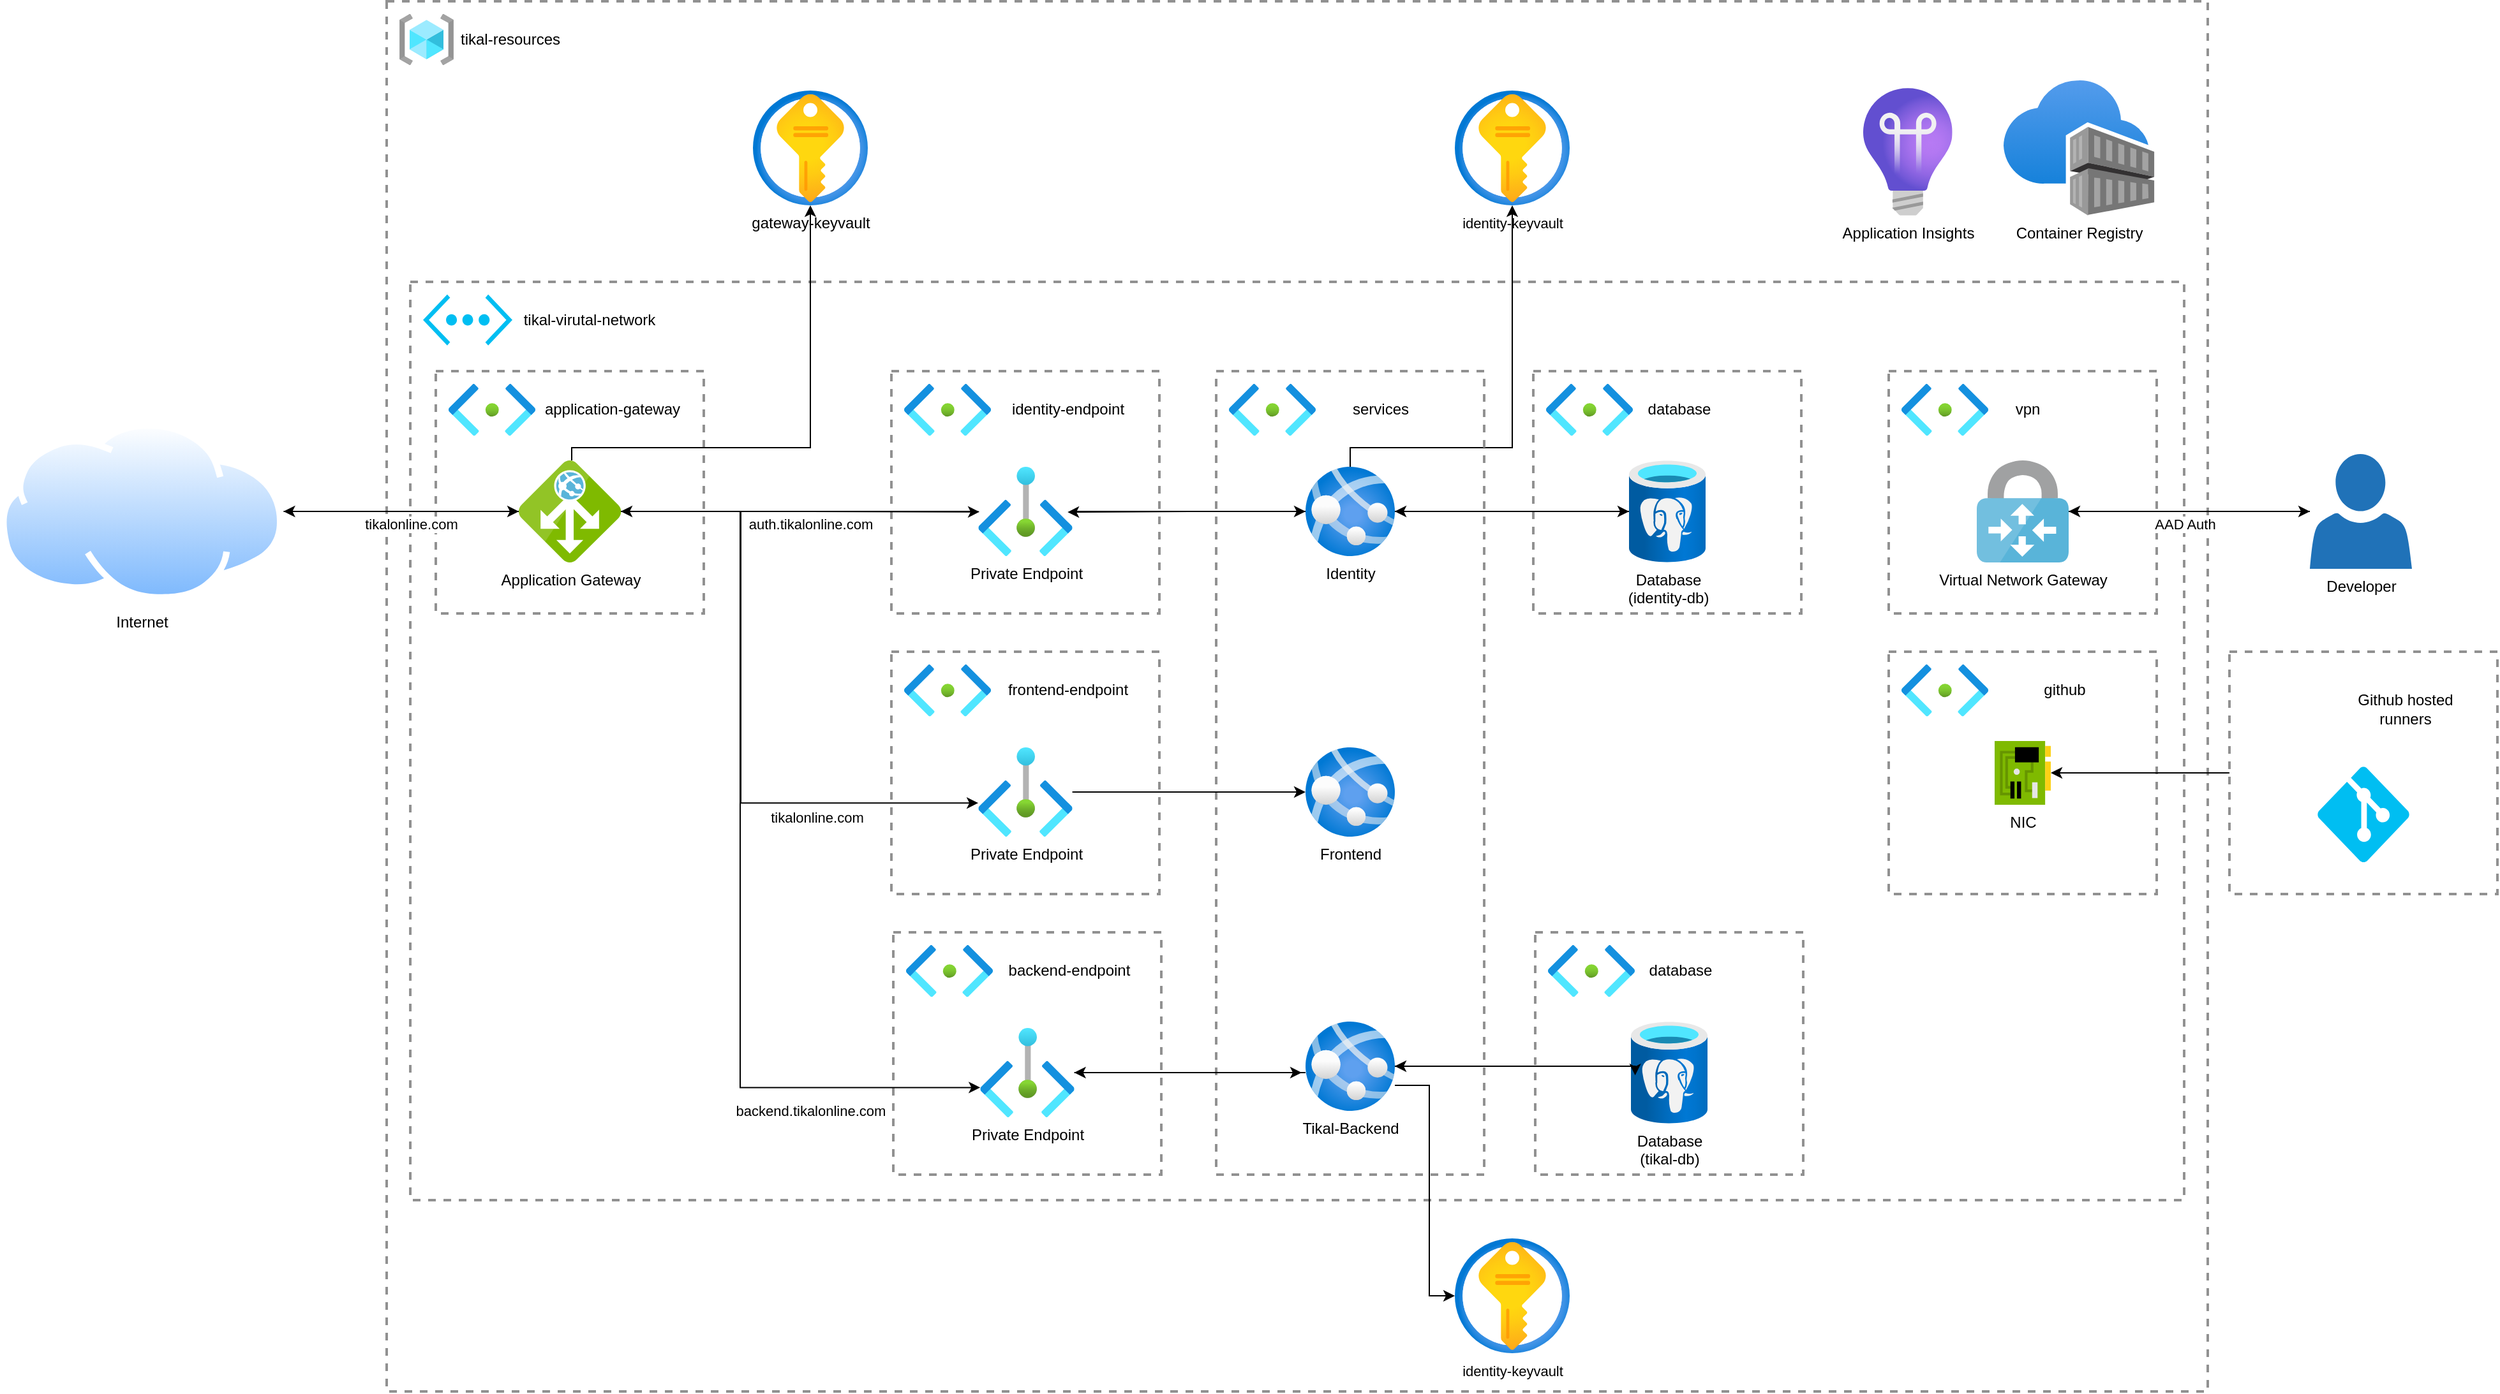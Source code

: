 <mxfile version="28.2.5">
  <diagram id="vuMTW8YQfYrDOJvJzxi7" name="Page-1">
    <mxGraphModel dx="3549" dy="2402" grid="1" gridSize="10" guides="1" tooltips="1" connect="1" arrows="1" fold="1" page="1" pageScale="1" pageWidth="827" pageHeight="1169" math="0" shadow="0">
      <root>
        <mxCell id="0" />
        <mxCell id="1" parent="0" />
        <mxCell id="km7Ys9WgueS3rmO2dscL-8" value="" style="fontStyle=0;verticalAlign=top;align=center;spacingTop=-2;fillColor=none;rounded=0;whiteSpace=wrap;html=1;strokeColor=#919191;strokeWidth=2;dashed=1;container=1;collapsible=0;expand=0;recursiveResize=0;" parent="1" vertex="1">
          <mxGeometry x="-827" y="-110" width="1427" height="1090" as="geometry" />
        </mxCell>
        <mxCell id="km7Ys9WgueS3rmO2dscL-14" value="" style="fontStyle=0;verticalAlign=top;align=center;spacingTop=-2;fillColor=none;rounded=0;whiteSpace=wrap;html=1;strokeColor=#919191;strokeWidth=2;dashed=1;container=1;collapsible=0;expand=0;recursiveResize=0;" parent="km7Ys9WgueS3rmO2dscL-8" vertex="1">
          <mxGeometry x="18.5" y="220" width="1390" height="720" as="geometry" />
        </mxCell>
        <mxCell id="km7Ys9WgueS3rmO2dscL-20" value="tikal-virutal-network" style="text;html=1;align=center;verticalAlign=middle;whiteSpace=wrap;rounded=0;" parent="km7Ys9WgueS3rmO2dscL-14" vertex="1">
          <mxGeometry x="80" y="14.91" width="120" height="30" as="geometry" />
        </mxCell>
        <mxCell id="km7Ys9WgueS3rmO2dscL-22" value="" style="fontStyle=0;verticalAlign=top;align=center;spacingTop=-2;fillColor=none;rounded=0;whiteSpace=wrap;html=1;strokeColor=#919191;strokeWidth=2;dashed=1;container=1;collapsible=0;expand=0;recursiveResize=0;" parent="km7Ys9WgueS3rmO2dscL-14" vertex="1">
          <mxGeometry x="20" y="70" width="210" height="190" as="geometry" />
        </mxCell>
        <mxCell id="km7Ys9WgueS3rmO2dscL-18" value="" style="image;aspect=fixed;html=1;points=[];align=center;fontSize=12;image=img/lib/azure2/networking/Subnet.svg;" parent="km7Ys9WgueS3rmO2dscL-22" vertex="1">
          <mxGeometry x="10" y="10" width="68" height="40.72" as="geometry" />
        </mxCell>
        <mxCell id="km7Ys9WgueS3rmO2dscL-23" value="application-gateway" style="text;html=1;align=center;verticalAlign=middle;whiteSpace=wrap;rounded=0;" parent="km7Ys9WgueS3rmO2dscL-22" vertex="1">
          <mxGeometry x="78" y="15.36" width="120" height="30" as="geometry" />
        </mxCell>
        <mxCell id="km7Ys9WgueS3rmO2dscL-24" value="Application Gateway" style="image;sketch=0;aspect=fixed;html=1;points=[];align=center;fontSize=12;image=img/lib/mscae/Application_Gateway.svg;" parent="km7Ys9WgueS3rmO2dscL-22" vertex="1">
          <mxGeometry x="65" y="70" width="80" height="80" as="geometry" />
        </mxCell>
        <mxCell id="km7Ys9WgueS3rmO2dscL-3" value="" style="verticalLabelPosition=bottom;html=1;verticalAlign=top;align=center;strokeColor=none;fillColor=#00BEF2;shape=mxgraph.azure.virtual_network;pointerEvents=1;" parent="km7Ys9WgueS3rmO2dscL-14" vertex="1">
          <mxGeometry x="10" y="9.91" width="70" height="40" as="geometry" />
        </mxCell>
        <mxCell id="km7Ys9WgueS3rmO2dscL-35" value="" style="fontStyle=0;verticalAlign=top;align=center;spacingTop=-2;fillColor=none;rounded=0;whiteSpace=wrap;html=1;strokeColor=#919191;strokeWidth=2;dashed=1;container=1;collapsible=0;expand=0;recursiveResize=0;" parent="km7Ys9WgueS3rmO2dscL-14" vertex="1">
          <mxGeometry x="377" y="70" width="210" height="190" as="geometry" />
        </mxCell>
        <mxCell id="km7Ys9WgueS3rmO2dscL-36" value="" style="image;aspect=fixed;html=1;points=[];align=center;fontSize=12;image=img/lib/azure2/networking/Subnet.svg;" parent="km7Ys9WgueS3rmO2dscL-35" vertex="1">
          <mxGeometry x="10" y="10" width="68" height="40.72" as="geometry" />
        </mxCell>
        <mxCell id="km7Ys9WgueS3rmO2dscL-37" value="identity-endpoint" style="text;html=1;align=center;verticalAlign=middle;whiteSpace=wrap;rounded=0;" parent="km7Ys9WgueS3rmO2dscL-35" vertex="1">
          <mxGeometry x="78" y="15.36" width="120" height="30" as="geometry" />
        </mxCell>
        <mxCell id="km7Ys9WgueS3rmO2dscL-39" value="Private Endpoint" style="image;aspect=fixed;html=1;points=[];align=center;fontSize=12;image=img/lib/azure2/other/Private_Endpoints.svg;" parent="km7Ys9WgueS3rmO2dscL-35" vertex="1">
          <mxGeometry x="68.2" y="75" width="73.6" height="70" as="geometry" />
        </mxCell>
        <mxCell id="km7Ys9WgueS3rmO2dscL-41" style="edgeStyle=orthogonalEdgeStyle;rounded=0;orthogonalLoop=1;jettySize=auto;html=1;" parent="km7Ys9WgueS3rmO2dscL-14" source="km7Ys9WgueS3rmO2dscL-39" target="km7Ys9WgueS3rmO2dscL-24" edge="1">
          <mxGeometry relative="1" as="geometry" />
        </mxCell>
        <mxCell id="km7Ys9WgueS3rmO2dscL-42" style="edgeStyle=orthogonalEdgeStyle;rounded=0;orthogonalLoop=1;jettySize=auto;html=1;entryX=0.011;entryY=0.505;entryDx=0;entryDy=0;entryPerimeter=0;" parent="km7Ys9WgueS3rmO2dscL-14" source="km7Ys9WgueS3rmO2dscL-24" target="km7Ys9WgueS3rmO2dscL-39" edge="1">
          <mxGeometry relative="1" as="geometry" />
        </mxCell>
        <mxCell id="km7Ys9WgueS3rmO2dscL-44" value="auth.tikalonline.com" style="edgeLabel;html=1;align=center;verticalAlign=middle;resizable=0;points=[];" parent="km7Ys9WgueS3rmO2dscL-42" vertex="1" connectable="0">
          <mxGeometry x="-0.059" y="-1" relative="1" as="geometry">
            <mxPoint x="16" y="9" as="offset" />
          </mxGeometry>
        </mxCell>
        <mxCell id="km7Ys9WgueS3rmO2dscL-53" value="" style="fontStyle=0;verticalAlign=top;align=center;spacingTop=-2;fillColor=none;rounded=0;whiteSpace=wrap;html=1;strokeColor=#919191;strokeWidth=2;dashed=1;container=1;collapsible=0;expand=0;recursiveResize=0;" parent="km7Ys9WgueS3rmO2dscL-14" vertex="1">
          <mxGeometry x="880" y="70" width="210" height="190" as="geometry" />
        </mxCell>
        <mxCell id="km7Ys9WgueS3rmO2dscL-54" value="" style="image;aspect=fixed;html=1;points=[];align=center;fontSize=12;image=img/lib/azure2/networking/Subnet.svg;" parent="km7Ys9WgueS3rmO2dscL-53" vertex="1">
          <mxGeometry x="10" y="10" width="68" height="40.72" as="geometry" />
        </mxCell>
        <mxCell id="km7Ys9WgueS3rmO2dscL-55" value="database" style="text;html=1;align=center;verticalAlign=middle;whiteSpace=wrap;rounded=0;" parent="km7Ys9WgueS3rmO2dscL-53" vertex="1">
          <mxGeometry x="78" y="15.36" width="72" height="30" as="geometry" />
        </mxCell>
        <mxCell id="km7Ys9WgueS3rmO2dscL-57" value="Database&lt;br&gt;(identity-db)" style="image;aspect=fixed;html=1;points=[];align=center;fontSize=12;image=img/lib/azure2/databases/Azure_Database_PostgreSQL_Server.svg;" parent="km7Ys9WgueS3rmO2dscL-53" vertex="1">
          <mxGeometry x="75" y="70" width="60" height="80" as="geometry" />
        </mxCell>
        <mxCell id="km7Ys9WgueS3rmO2dscL-106" value="" style="fontStyle=0;verticalAlign=top;align=center;spacingTop=-2;fillColor=none;rounded=0;whiteSpace=wrap;html=1;strokeColor=#919191;strokeWidth=2;dashed=1;container=1;collapsible=0;expand=0;recursiveResize=0;" parent="km7Ys9WgueS3rmO2dscL-14" vertex="1">
          <mxGeometry x="1158.5" y="70" width="210" height="190" as="geometry" />
        </mxCell>
        <mxCell id="km7Ys9WgueS3rmO2dscL-107" value="" style="image;aspect=fixed;html=1;points=[];align=center;fontSize=12;image=img/lib/azure2/networking/Subnet.svg;" parent="km7Ys9WgueS3rmO2dscL-106" vertex="1">
          <mxGeometry x="10" y="10" width="68" height="40.72" as="geometry" />
        </mxCell>
        <mxCell id="km7Ys9WgueS3rmO2dscL-108" value="vpn" style="text;html=1;align=center;verticalAlign=middle;whiteSpace=wrap;rounded=0;" parent="km7Ys9WgueS3rmO2dscL-106" vertex="1">
          <mxGeometry x="78" y="15.36" width="62" height="30" as="geometry" />
        </mxCell>
        <mxCell id="km7Ys9WgueS3rmO2dscL-110" value="Virtual Network Gateway" style="image;sketch=0;aspect=fixed;html=1;points=[];align=center;fontSize=12;image=img/lib/mscae/VPN_Gateway.svg;" parent="km7Ys9WgueS3rmO2dscL-106" vertex="1">
          <mxGeometry x="69" y="70" width="72" height="80" as="geometry" />
        </mxCell>
        <mxCell id="emyZNhw_G-kgf3Ue0za7-2" value="" style="fontStyle=0;verticalAlign=top;align=center;spacingTop=-2;fillColor=none;rounded=0;whiteSpace=wrap;html=1;strokeColor=#919191;strokeWidth=2;dashed=1;container=1;collapsible=0;expand=0;recursiveResize=0;" parent="km7Ys9WgueS3rmO2dscL-14" vertex="1">
          <mxGeometry x="377" y="290" width="210" height="190" as="geometry" />
        </mxCell>
        <mxCell id="emyZNhw_G-kgf3Ue0za7-3" value="" style="image;aspect=fixed;html=1;points=[];align=center;fontSize=12;image=img/lib/azure2/networking/Subnet.svg;" parent="emyZNhw_G-kgf3Ue0za7-2" vertex="1">
          <mxGeometry x="10" y="10" width="68" height="40.72" as="geometry" />
        </mxCell>
        <mxCell id="emyZNhw_G-kgf3Ue0za7-4" value="frontend-endpoint" style="text;html=1;align=center;verticalAlign=middle;whiteSpace=wrap;rounded=0;" parent="emyZNhw_G-kgf3Ue0za7-2" vertex="1">
          <mxGeometry x="78" y="15.36" width="120" height="30" as="geometry" />
        </mxCell>
        <mxCell id="emyZNhw_G-kgf3Ue0za7-5" value="Private Endpoint" style="image;aspect=fixed;html=1;points=[];align=center;fontSize=12;image=img/lib/azure2/other/Private_Endpoints.svg;" parent="emyZNhw_G-kgf3Ue0za7-2" vertex="1">
          <mxGeometry x="68.2" y="75" width="73.6" height="70" as="geometry" />
        </mxCell>
        <mxCell id="emyZNhw_G-kgf3Ue0za7-10" style="edgeStyle=orthogonalEdgeStyle;rounded=0;orthogonalLoop=1;jettySize=auto;html=1;entryX=-0.002;entryY=0.623;entryDx=0;entryDy=0;entryPerimeter=0;" parent="km7Ys9WgueS3rmO2dscL-14" edge="1">
          <mxGeometry relative="1" as="geometry">
            <mxPoint x="165" y="180.0" as="sourcePoint" />
            <mxPoint x="445.053" y="408.61" as="targetPoint" />
            <Array as="points">
              <mxPoint x="259" y="180" />
              <mxPoint x="259" y="409" />
            </Array>
          </mxGeometry>
        </mxCell>
        <mxCell id="emyZNhw_G-kgf3Ue0za7-11" value="&lt;div&gt;tikalonline.com&lt;/div&gt;" style="edgeLabel;html=1;align=center;verticalAlign=middle;resizable=0;points=[];" parent="emyZNhw_G-kgf3Ue0za7-10" vertex="1" connectable="0">
          <mxGeometry x="0.388" y="1" relative="1" as="geometry">
            <mxPoint x="29" y="12" as="offset" />
          </mxGeometry>
        </mxCell>
        <mxCell id="emyZNhw_G-kgf3Ue0za7-14" value="" style="fontStyle=0;verticalAlign=top;align=center;spacingTop=-2;fillColor=none;rounded=0;whiteSpace=wrap;html=1;strokeColor=#919191;strokeWidth=2;dashed=1;container=1;collapsible=0;expand=0;recursiveResize=0;" parent="km7Ys9WgueS3rmO2dscL-14" vertex="1">
          <mxGeometry x="1158.5" y="290" width="210" height="190" as="geometry" />
        </mxCell>
        <mxCell id="emyZNhw_G-kgf3Ue0za7-15" value="" style="image;aspect=fixed;html=1;points=[];align=center;fontSize=12;image=img/lib/azure2/networking/Subnet.svg;" parent="emyZNhw_G-kgf3Ue0za7-14" vertex="1">
          <mxGeometry x="10" y="10" width="68" height="40.72" as="geometry" />
        </mxCell>
        <mxCell id="emyZNhw_G-kgf3Ue0za7-16" value="github" style="text;html=1;align=center;verticalAlign=middle;whiteSpace=wrap;rounded=0;" parent="emyZNhw_G-kgf3Ue0za7-14" vertex="1">
          <mxGeometry x="78" y="15.36" width="120" height="30" as="geometry" />
        </mxCell>
        <mxCell id="emyZNhw_G-kgf3Ue0za7-20" value="NIC" style="image;sketch=0;aspect=fixed;html=1;points=[];align=center;fontSize=12;image=img/lib/mscae/NetworkInterfaceCard.svg;" parent="emyZNhw_G-kgf3Ue0za7-14" vertex="1">
          <mxGeometry x="83" y="70" width="44" height="50" as="geometry" />
        </mxCell>
        <mxCell id="km7Ys9WgueS3rmO2dscL-9" value="" style="image;aspect=fixed;html=1;points=[];align=center;fontSize=12;image=img/lib/azure2/general/Resource_Groups.svg;" parent="km7Ys9WgueS3rmO2dscL-8" vertex="1">
          <mxGeometry x="10" y="10" width="42.5" height="40" as="geometry" />
        </mxCell>
        <mxCell id="km7Ys9WgueS3rmO2dscL-19" value="tikal-resources" style="text;html=1;align=center;verticalAlign=middle;whiteSpace=wrap;rounded=0;" parent="km7Ys9WgueS3rmO2dscL-8" vertex="1">
          <mxGeometry x="52.5" y="15" width="87.5" height="30" as="geometry" />
        </mxCell>
        <mxCell id="km7Ys9WgueS3rmO2dscL-61" value="&lt;div align=&quot;center&quot;&gt;&lt;span&gt;gateway-keyvault&lt;/span&gt;&lt;/div&gt;" style="image;aspect=fixed;html=1;points=[];align=center;fontSize=12;image=img/lib/azure2/security/Key_Vaults.svg;" parent="km7Ys9WgueS3rmO2dscL-8" vertex="1">
          <mxGeometry x="287" y="70" width="90" height="90" as="geometry" />
        </mxCell>
        <mxCell id="km7Ys9WgueS3rmO2dscL-73" style="edgeStyle=orthogonalEdgeStyle;rounded=0;orthogonalLoop=1;jettySize=auto;html=1;jumpStyle=none;curved=0;" parent="km7Ys9WgueS3rmO2dscL-8" source="km7Ys9WgueS3rmO2dscL-24" target="km7Ys9WgueS3rmO2dscL-61" edge="1">
          <mxGeometry relative="1" as="geometry">
            <Array as="points">
              <mxPoint x="145" y="350" />
              <mxPoint x="332" y="350" />
            </Array>
          </mxGeometry>
        </mxCell>
        <mxCell id="km7Ys9WgueS3rmO2dscL-67" value="&lt;font style=&quot;font-size: 11px;&quot;&gt;identity-keyvault&lt;/font&gt;" style="image;aspect=fixed;html=1;points=[];align=center;fontSize=12;image=img/lib/azure2/security/Key_Vaults.svg;" parent="km7Ys9WgueS3rmO2dscL-8" vertex="1">
          <mxGeometry x="837" y="70" width="90" height="90" as="geometry" />
        </mxCell>
        <mxCell id="km7Ys9WgueS3rmO2dscL-74" style="edgeStyle=orthogonalEdgeStyle;rounded=0;orthogonalLoop=1;jettySize=auto;html=1;" parent="km7Ys9WgueS3rmO2dscL-8" source="km7Ys9WgueS3rmO2dscL-50" target="km7Ys9WgueS3rmO2dscL-67" edge="1">
          <mxGeometry relative="1" as="geometry">
            <Array as="points">
              <mxPoint x="755" y="350" />
              <mxPoint x="882" y="350" />
            </Array>
          </mxGeometry>
        </mxCell>
        <mxCell id="km7Ys9WgueS3rmO2dscL-77" value="Container Registry" style="image;aspect=fixed;html=1;points=[];align=center;fontSize=12;image=img/lib/azure2/containers/Container_Registries.svg;" parent="km7Ys9WgueS3rmO2dscL-8" vertex="1">
          <mxGeometry x="1267" y="62" width="118.16" height="106" as="geometry" />
        </mxCell>
        <mxCell id="km7Ys9WgueS3rmO2dscL-79" value="Application Insights" style="image;aspect=fixed;html=1;points=[];align=center;fontSize=12;image=img/lib/azure2/devops/Application_Insights.svg;" parent="km7Ys9WgueS3rmO2dscL-8" vertex="1">
          <mxGeometry x="1157" y="68" width="69.84" height="100" as="geometry" />
        </mxCell>
        <mxCell id="U0Wc8nZvZF7VTI__lk4J-1" value="" style="fontStyle=0;verticalAlign=top;align=center;spacingTop=-2;fillColor=none;rounded=0;whiteSpace=wrap;html=1;strokeColor=#919191;strokeWidth=2;dashed=1;container=1;collapsible=0;expand=0;recursiveResize=0;" vertex="1" parent="km7Ys9WgueS3rmO2dscL-8">
          <mxGeometry x="397" y="730" width="210" height="190" as="geometry" />
        </mxCell>
        <mxCell id="U0Wc8nZvZF7VTI__lk4J-2" value="" style="image;aspect=fixed;html=1;points=[];align=center;fontSize=12;image=img/lib/azure2/networking/Subnet.svg;" vertex="1" parent="U0Wc8nZvZF7VTI__lk4J-1">
          <mxGeometry x="10" y="10" width="68" height="40.72" as="geometry" />
        </mxCell>
        <mxCell id="U0Wc8nZvZF7VTI__lk4J-3" value="backend-endpoint" style="text;html=1;align=center;verticalAlign=middle;whiteSpace=wrap;rounded=0;" vertex="1" parent="U0Wc8nZvZF7VTI__lk4J-1">
          <mxGeometry x="78" y="15.36" width="120" height="30" as="geometry" />
        </mxCell>
        <mxCell id="U0Wc8nZvZF7VTI__lk4J-4" value="Private Endpoint" style="image;aspect=fixed;html=1;points=[];align=center;fontSize=12;image=img/lib/azure2/other/Private_Endpoints.svg;" vertex="1" parent="U0Wc8nZvZF7VTI__lk4J-1">
          <mxGeometry x="68.2" y="75" width="73.6" height="70" as="geometry" />
        </mxCell>
        <mxCell id="U0Wc8nZvZF7VTI__lk4J-5" value="" style="fontStyle=0;verticalAlign=top;align=center;spacingTop=-2;fillColor=none;rounded=0;whiteSpace=wrap;html=1;strokeColor=#919191;strokeWidth=2;dashed=1;container=1;collapsible=0;expand=0;recursiveResize=0;" vertex="1" parent="km7Ys9WgueS3rmO2dscL-8">
          <mxGeometry x="900" y="730" width="210" height="190" as="geometry" />
        </mxCell>
        <mxCell id="U0Wc8nZvZF7VTI__lk4J-6" value="" style="image;aspect=fixed;html=1;points=[];align=center;fontSize=12;image=img/lib/azure2/networking/Subnet.svg;" vertex="1" parent="U0Wc8nZvZF7VTI__lk4J-5">
          <mxGeometry x="10" y="10" width="68" height="40.72" as="geometry" />
        </mxCell>
        <mxCell id="U0Wc8nZvZF7VTI__lk4J-7" value="database" style="text;html=1;align=center;verticalAlign=middle;whiteSpace=wrap;rounded=0;" vertex="1" parent="U0Wc8nZvZF7VTI__lk4J-5">
          <mxGeometry x="78" y="15.36" width="72" height="30" as="geometry" />
        </mxCell>
        <mxCell id="U0Wc8nZvZF7VTI__lk4J-8" value="Database&lt;br&gt;(tikal-db)" style="image;aspect=fixed;html=1;points=[];align=center;fontSize=12;image=img/lib/azure2/databases/Azure_Database_PostgreSQL_Server.svg;" vertex="1" parent="U0Wc8nZvZF7VTI__lk4J-5">
          <mxGeometry x="75" y="70" width="60" height="80" as="geometry" />
        </mxCell>
        <mxCell id="U0Wc8nZvZF7VTI__lk4J-9" value="" style="fontStyle=0;verticalAlign=top;align=center;spacingTop=-2;fillColor=none;rounded=0;whiteSpace=wrap;html=1;strokeColor=#919191;strokeWidth=2;dashed=1;container=1;collapsible=0;expand=0;recursiveResize=0;" vertex="1" parent="km7Ys9WgueS3rmO2dscL-8">
          <mxGeometry x="650" y="290" width="210" height="630" as="geometry" />
        </mxCell>
        <mxCell id="U0Wc8nZvZF7VTI__lk4J-10" value="" style="image;aspect=fixed;html=1;points=[];align=center;fontSize=12;image=img/lib/azure2/networking/Subnet.svg;" vertex="1" parent="U0Wc8nZvZF7VTI__lk4J-9">
          <mxGeometry x="10" y="10" width="68" height="40.72" as="geometry" />
        </mxCell>
        <mxCell id="U0Wc8nZvZF7VTI__lk4J-11" value="services" style="text;html=1;align=center;verticalAlign=middle;whiteSpace=wrap;rounded=0;" vertex="1" parent="U0Wc8nZvZF7VTI__lk4J-9">
          <mxGeometry x="78" y="15.36" width="102" height="30" as="geometry" />
        </mxCell>
        <mxCell id="U0Wc8nZvZF7VTI__lk4J-12" value="Tikal-Backend" style="image;aspect=fixed;html=1;points=[];align=center;fontSize=12;image=img/lib/azure2/containers/App_Services.svg;" vertex="1" parent="U0Wc8nZvZF7VTI__lk4J-9">
          <mxGeometry x="70" y="510" width="70" height="70" as="geometry" />
        </mxCell>
        <mxCell id="km7Ys9WgueS3rmO2dscL-50" value="Identity" style="image;aspect=fixed;html=1;points=[];align=center;fontSize=12;image=img/lib/azure2/containers/App_Services.svg;" parent="U0Wc8nZvZF7VTI__lk4J-9" vertex="1">
          <mxGeometry x="70" y="75" width="70" height="70" as="geometry" />
        </mxCell>
        <mxCell id="emyZNhw_G-kgf3Ue0za7-9" value="Frontend" style="image;aspect=fixed;html=1;points=[];align=center;fontSize=12;image=img/lib/azure2/containers/App_Services.svg;" parent="U0Wc8nZvZF7VTI__lk4J-9" vertex="1">
          <mxGeometry x="70" y="295" width="70" height="70" as="geometry" />
        </mxCell>
        <mxCell id="km7Ys9WgueS3rmO2dscL-51" style="edgeStyle=orthogonalEdgeStyle;rounded=0;orthogonalLoop=1;jettySize=auto;html=1;" parent="km7Ys9WgueS3rmO2dscL-8" source="km7Ys9WgueS3rmO2dscL-39" target="km7Ys9WgueS3rmO2dscL-50" edge="1">
          <mxGeometry relative="1" as="geometry" />
        </mxCell>
        <mxCell id="km7Ys9WgueS3rmO2dscL-52" style="edgeStyle=orthogonalEdgeStyle;rounded=0;orthogonalLoop=1;jettySize=auto;html=1;entryX=0.949;entryY=0.508;entryDx=0;entryDy=0;entryPerimeter=0;" parent="km7Ys9WgueS3rmO2dscL-8" source="km7Ys9WgueS3rmO2dscL-50" target="km7Ys9WgueS3rmO2dscL-39" edge="1">
          <mxGeometry relative="1" as="geometry" />
        </mxCell>
        <mxCell id="km7Ys9WgueS3rmO2dscL-59" style="edgeStyle=orthogonalEdgeStyle;rounded=0;orthogonalLoop=1;jettySize=auto;html=1;" parent="km7Ys9WgueS3rmO2dscL-8" source="km7Ys9WgueS3rmO2dscL-57" target="km7Ys9WgueS3rmO2dscL-50" edge="1">
          <mxGeometry relative="1" as="geometry" />
        </mxCell>
        <mxCell id="km7Ys9WgueS3rmO2dscL-60" style="edgeStyle=orthogonalEdgeStyle;rounded=0;orthogonalLoop=1;jettySize=auto;html=1;" parent="km7Ys9WgueS3rmO2dscL-8" source="km7Ys9WgueS3rmO2dscL-50" target="km7Ys9WgueS3rmO2dscL-57" edge="1">
          <mxGeometry relative="1" as="geometry" />
        </mxCell>
        <mxCell id="emyZNhw_G-kgf3Ue0za7-12" style="edgeStyle=orthogonalEdgeStyle;rounded=0;orthogonalLoop=1;jettySize=auto;html=1;" parent="km7Ys9WgueS3rmO2dscL-8" source="emyZNhw_G-kgf3Ue0za7-5" target="emyZNhw_G-kgf3Ue0za7-9" edge="1">
          <mxGeometry relative="1" as="geometry" />
        </mxCell>
        <mxCell id="U0Wc8nZvZF7VTI__lk4J-13" style="edgeStyle=orthogonalEdgeStyle;rounded=0;orthogonalLoop=1;jettySize=auto;html=1;entryX=-0.001;entryY=0.667;entryDx=0;entryDy=0;entryPerimeter=0;" edge="1" parent="km7Ys9WgueS3rmO2dscL-8" source="km7Ys9WgueS3rmO2dscL-24" target="U0Wc8nZvZF7VTI__lk4J-4">
          <mxGeometry relative="1" as="geometry">
            <Array as="points">
              <mxPoint x="277" y="400" />
              <mxPoint x="277" y="852" />
            </Array>
          </mxGeometry>
        </mxCell>
        <mxCell id="U0Wc8nZvZF7VTI__lk4J-14" value="backend.tikalonline.com" style="edgeLabel;html=1;align=center;verticalAlign=middle;resizable=0;points=[];" vertex="1" connectable="0" parent="U0Wc8nZvZF7VTI__lk4J-13">
          <mxGeometry x="0.623" relative="1" as="geometry">
            <mxPoint x="5" y="18" as="offset" />
          </mxGeometry>
        </mxCell>
        <mxCell id="U0Wc8nZvZF7VTI__lk4J-15" style="edgeStyle=orthogonalEdgeStyle;rounded=0;orthogonalLoop=1;jettySize=auto;html=1;" edge="1" parent="km7Ys9WgueS3rmO2dscL-8" source="U0Wc8nZvZF7VTI__lk4J-4">
          <mxGeometry relative="1" as="geometry">
            <mxPoint x="717" y="840" as="targetPoint" />
          </mxGeometry>
        </mxCell>
        <mxCell id="U0Wc8nZvZF7VTI__lk4J-18" style="edgeStyle=orthogonalEdgeStyle;rounded=0;orthogonalLoop=1;jettySize=auto;html=1;entryX=0.055;entryY=0.527;entryDx=0;entryDy=0;entryPerimeter=0;" edge="1" parent="km7Ys9WgueS3rmO2dscL-8" source="U0Wc8nZvZF7VTI__lk4J-12" target="U0Wc8nZvZF7VTI__lk4J-8">
          <mxGeometry relative="1" as="geometry">
            <Array as="points">
              <mxPoint x="978" y="835" />
            </Array>
          </mxGeometry>
        </mxCell>
        <mxCell id="U0Wc8nZvZF7VTI__lk4J-19" style="edgeStyle=orthogonalEdgeStyle;rounded=0;orthogonalLoop=1;jettySize=auto;html=1;" edge="1" parent="km7Ys9WgueS3rmO2dscL-8" source="U0Wc8nZvZF7VTI__lk4J-8" target="U0Wc8nZvZF7VTI__lk4J-12">
          <mxGeometry relative="1" as="geometry">
            <Array as="points">
              <mxPoint x="927" y="835" />
              <mxPoint x="927" y="835" />
            </Array>
          </mxGeometry>
        </mxCell>
        <mxCell id="U0Wc8nZvZF7VTI__lk4J-20" style="edgeStyle=orthogonalEdgeStyle;rounded=0;orthogonalLoop=1;jettySize=auto;html=1;" edge="1" parent="km7Ys9WgueS3rmO2dscL-8" source="U0Wc8nZvZF7VTI__lk4J-12" target="U0Wc8nZvZF7VTI__lk4J-4">
          <mxGeometry relative="1" as="geometry">
            <Array as="points">
              <mxPoint x="677" y="840" />
              <mxPoint x="677" y="840" />
            </Array>
          </mxGeometry>
        </mxCell>
        <mxCell id="U0Wc8nZvZF7VTI__lk4J-23" value="&lt;font style=&quot;font-size: 11px;&quot;&gt;identity-keyvault&lt;/font&gt;" style="image;aspect=fixed;html=1;points=[];align=center;fontSize=12;image=img/lib/azure2/security/Key_Vaults.svg;" vertex="1" parent="km7Ys9WgueS3rmO2dscL-8">
          <mxGeometry x="837" y="970" width="90" height="90" as="geometry" />
        </mxCell>
        <mxCell id="U0Wc8nZvZF7VTI__lk4J-24" style="edgeStyle=orthogonalEdgeStyle;rounded=0;orthogonalLoop=1;jettySize=auto;html=1;" edge="1" parent="km7Ys9WgueS3rmO2dscL-8" source="U0Wc8nZvZF7VTI__lk4J-12" target="U0Wc8nZvZF7VTI__lk4J-23">
          <mxGeometry relative="1" as="geometry">
            <Array as="points">
              <mxPoint x="817" y="850" />
              <mxPoint x="817" y="1015" />
            </Array>
          </mxGeometry>
        </mxCell>
        <mxCell id="km7Ys9WgueS3rmO2dscL-27" style="edgeStyle=orthogonalEdgeStyle;rounded=0;orthogonalLoop=1;jettySize=auto;html=1;" parent="1" source="km7Ys9WgueS3rmO2dscL-25" target="km7Ys9WgueS3rmO2dscL-24" edge="1">
          <mxGeometry relative="1" as="geometry" />
        </mxCell>
        <mxCell id="km7Ys9WgueS3rmO2dscL-25" value="Internet" style="image;aspect=fixed;perimeter=ellipsePerimeter;html=1;align=center;shadow=0;dashed=0;spacingTop=3;image=img/lib/active_directory/internet_cloud.svg;" parent="1" vertex="1">
          <mxGeometry x="-1130" y="220" width="222.22" height="140" as="geometry" />
        </mxCell>
        <mxCell id="km7Ys9WgueS3rmO2dscL-28" style="edgeStyle=orthogonalEdgeStyle;rounded=0;orthogonalLoop=1;jettySize=auto;html=1;" parent="1" source="km7Ys9WgueS3rmO2dscL-24" target="km7Ys9WgueS3rmO2dscL-25" edge="1">
          <mxGeometry relative="1" as="geometry" />
        </mxCell>
        <mxCell id="km7Ys9WgueS3rmO2dscL-43" value="tikalonline.com" style="edgeLabel;html=1;align=center;verticalAlign=middle;resizable=0;points=[];" parent="km7Ys9WgueS3rmO2dscL-28" vertex="1" connectable="0">
          <mxGeometry x="0.167" relative="1" as="geometry">
            <mxPoint x="23" y="10" as="offset" />
          </mxGeometry>
        </mxCell>
        <mxCell id="km7Ys9WgueS3rmO2dscL-117" style="edgeStyle=orthogonalEdgeStyle;rounded=0;orthogonalLoop=1;jettySize=auto;html=1;" parent="1" source="km7Ys9WgueS3rmO2dscL-116" target="km7Ys9WgueS3rmO2dscL-110" edge="1">
          <mxGeometry relative="1" as="geometry" />
        </mxCell>
        <mxCell id="km7Ys9WgueS3rmO2dscL-116" value="Developer" style="sketch=0;pointerEvents=1;shadow=0;dashed=0;html=1;strokeColor=none;labelPosition=center;verticalLabelPosition=bottom;verticalAlign=top;outlineConnect=0;align=center;shape=mxgraph.office.users.user;fillColor=#2072B8;" parent="1" vertex="1">
          <mxGeometry x="680" y="245" width="80" height="90" as="geometry" />
        </mxCell>
        <mxCell id="km7Ys9WgueS3rmO2dscL-118" style="edgeStyle=orthogonalEdgeStyle;rounded=0;orthogonalLoop=1;jettySize=auto;html=1;" parent="1" source="km7Ys9WgueS3rmO2dscL-110" target="km7Ys9WgueS3rmO2dscL-116" edge="1">
          <mxGeometry relative="1" as="geometry" />
        </mxCell>
        <mxCell id="km7Ys9WgueS3rmO2dscL-119" value="AAD Auth" style="edgeLabel;html=1;align=center;verticalAlign=middle;resizable=0;points=[];" parent="km7Ys9WgueS3rmO2dscL-118" vertex="1" connectable="0">
          <mxGeometry x="-0.117" relative="1" as="geometry">
            <mxPoint x="7" y="10" as="offset" />
          </mxGeometry>
        </mxCell>
        <mxCell id="emyZNhw_G-kgf3Ue0za7-26" style="edgeStyle=orthogonalEdgeStyle;rounded=0;orthogonalLoop=1;jettySize=auto;html=1;" parent="1" source="emyZNhw_G-kgf3Ue0za7-22" target="emyZNhw_G-kgf3Ue0za7-20" edge="1">
          <mxGeometry relative="1" as="geometry" />
        </mxCell>
        <mxCell id="emyZNhw_G-kgf3Ue0za7-22" value="" style="fontStyle=0;verticalAlign=top;align=center;spacingTop=-2;fillColor=none;rounded=0;whiteSpace=wrap;html=1;strokeColor=#919191;strokeWidth=2;dashed=1;container=1;collapsible=0;expand=0;recursiveResize=0;" parent="1" vertex="1">
          <mxGeometry x="617" y="400" width="210" height="190" as="geometry" />
        </mxCell>
        <mxCell id="emyZNhw_G-kgf3Ue0za7-24" value="&lt;div&gt;Github hosted runners&lt;/div&gt;" style="text;html=1;align=center;verticalAlign=middle;whiteSpace=wrap;rounded=0;" parent="emyZNhw_G-kgf3Ue0za7-22" vertex="1">
          <mxGeometry x="78" y="30.36" width="120" height="30" as="geometry" />
        </mxCell>
        <mxCell id="emyZNhw_G-kgf3Ue0za7-21" value="" style="shape=image;html=1;verticalAlign=top;verticalLabelPosition=bottom;labelBackgroundColor=#ffffff;imageAspect=0;aspect=fixed;image=https://icons.diagrams.net/icon-cache1/Miu_Black_Social-2261/github-1223.svg" parent="emyZNhw_G-kgf3Ue0za7-22" vertex="1">
          <mxGeometry x="18" y="15.36" width="60" height="60" as="geometry" />
        </mxCell>
        <mxCell id="emyZNhw_G-kgf3Ue0za7-27" value="" style="verticalLabelPosition=bottom;html=1;verticalAlign=top;align=center;strokeColor=none;fillColor=#00BEF2;shape=mxgraph.azure.git_repository;" parent="emyZNhw_G-kgf3Ue0za7-22" vertex="1">
          <mxGeometry x="68.89" y="90" width="72.22" height="75" as="geometry" />
        </mxCell>
      </root>
    </mxGraphModel>
  </diagram>
</mxfile>
